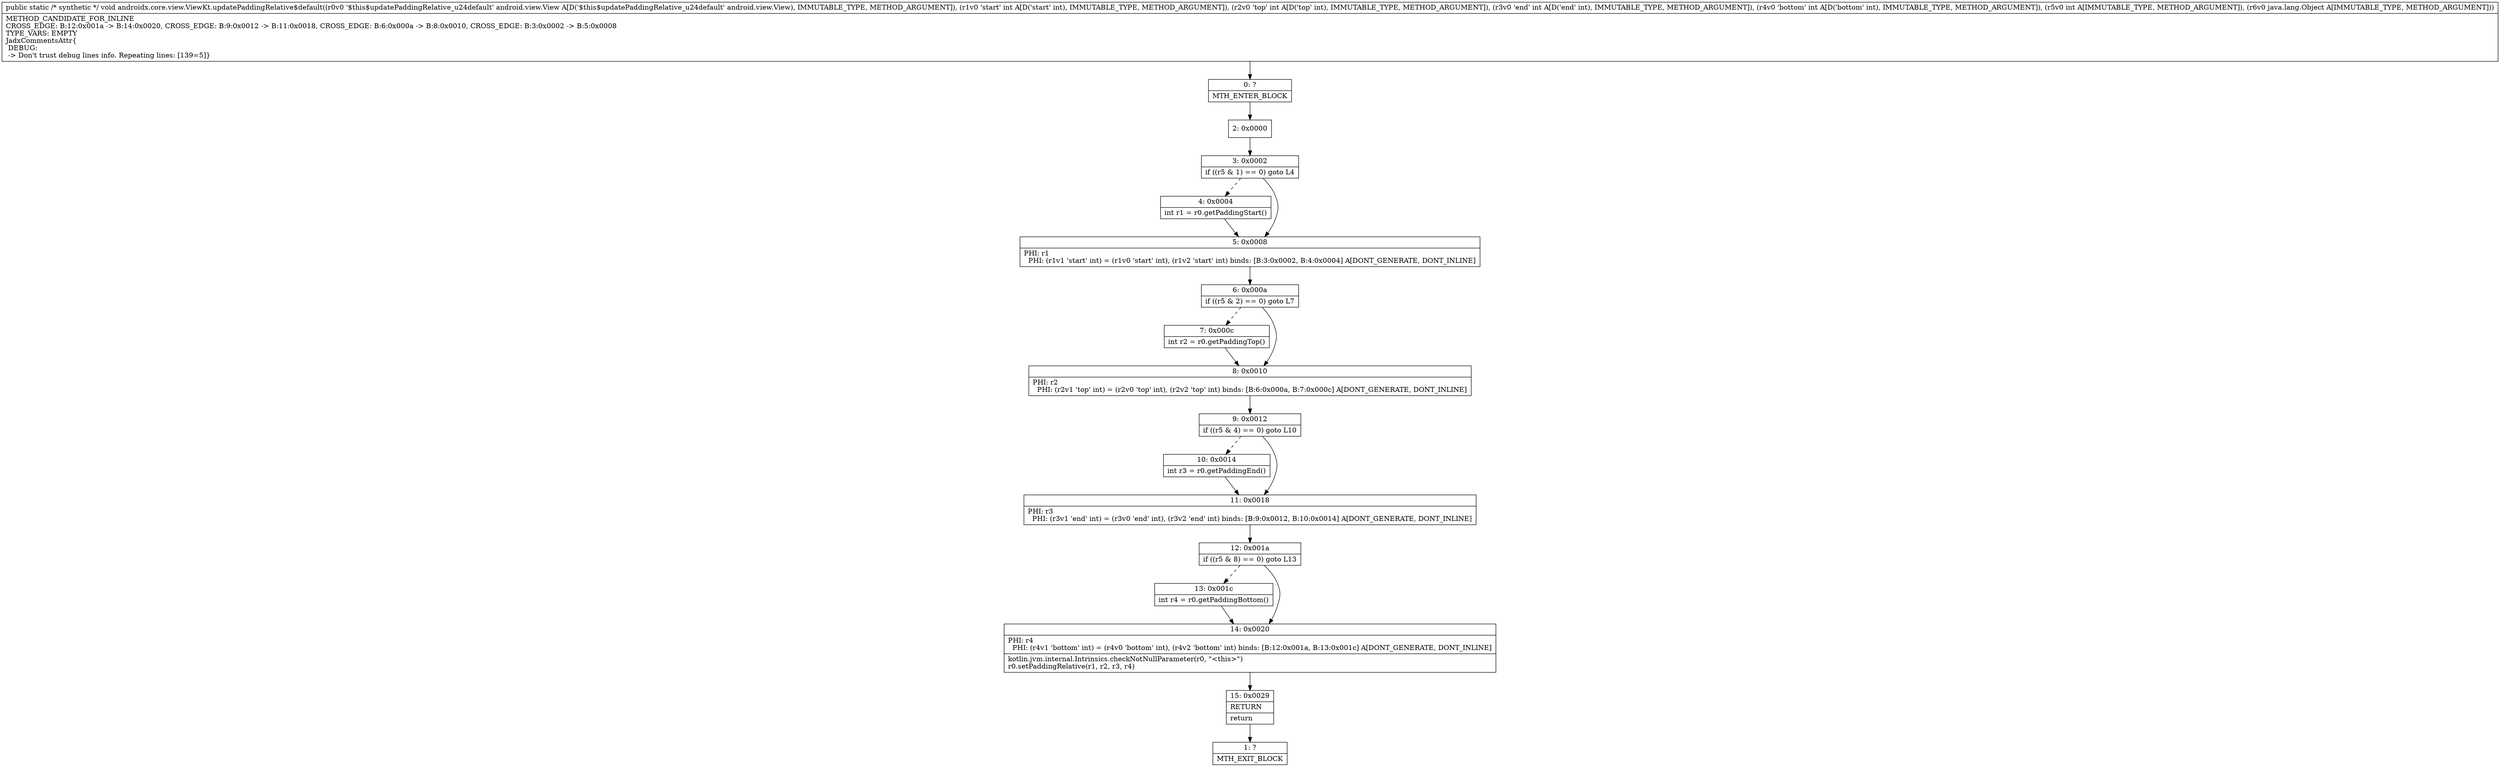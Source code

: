 digraph "CFG forandroidx.core.view.ViewKt.updatePaddingRelative$default(Landroid\/view\/View;IIIIILjava\/lang\/Object;)V" {
Node_0 [shape=record,label="{0\:\ ?|MTH_ENTER_BLOCK\l}"];
Node_2 [shape=record,label="{2\:\ 0x0000}"];
Node_3 [shape=record,label="{3\:\ 0x0002|if ((r5 & 1) == 0) goto L4\l}"];
Node_4 [shape=record,label="{4\:\ 0x0004|int r1 = r0.getPaddingStart()\l}"];
Node_5 [shape=record,label="{5\:\ 0x0008|PHI: r1 \l  PHI: (r1v1 'start' int) = (r1v0 'start' int), (r1v2 'start' int) binds: [B:3:0x0002, B:4:0x0004] A[DONT_GENERATE, DONT_INLINE]\l}"];
Node_6 [shape=record,label="{6\:\ 0x000a|if ((r5 & 2) == 0) goto L7\l}"];
Node_7 [shape=record,label="{7\:\ 0x000c|int r2 = r0.getPaddingTop()\l}"];
Node_8 [shape=record,label="{8\:\ 0x0010|PHI: r2 \l  PHI: (r2v1 'top' int) = (r2v0 'top' int), (r2v2 'top' int) binds: [B:6:0x000a, B:7:0x000c] A[DONT_GENERATE, DONT_INLINE]\l}"];
Node_9 [shape=record,label="{9\:\ 0x0012|if ((r5 & 4) == 0) goto L10\l}"];
Node_10 [shape=record,label="{10\:\ 0x0014|int r3 = r0.getPaddingEnd()\l}"];
Node_11 [shape=record,label="{11\:\ 0x0018|PHI: r3 \l  PHI: (r3v1 'end' int) = (r3v0 'end' int), (r3v2 'end' int) binds: [B:9:0x0012, B:10:0x0014] A[DONT_GENERATE, DONT_INLINE]\l}"];
Node_12 [shape=record,label="{12\:\ 0x001a|if ((r5 & 8) == 0) goto L13\l}"];
Node_13 [shape=record,label="{13\:\ 0x001c|int r4 = r0.getPaddingBottom()\l}"];
Node_14 [shape=record,label="{14\:\ 0x0020|PHI: r4 \l  PHI: (r4v1 'bottom' int) = (r4v0 'bottom' int), (r4v2 'bottom' int) binds: [B:12:0x001a, B:13:0x001c] A[DONT_GENERATE, DONT_INLINE]\l|kotlin.jvm.internal.Intrinsics.checkNotNullParameter(r0, \"\<this\>\")\lr0.setPaddingRelative(r1, r2, r3, r4)\l}"];
Node_15 [shape=record,label="{15\:\ 0x0029|RETURN\l|return\l}"];
Node_1 [shape=record,label="{1\:\ ?|MTH_EXIT_BLOCK\l}"];
MethodNode[shape=record,label="{public static \/* synthetic *\/ void androidx.core.view.ViewKt.updatePaddingRelative$default((r0v0 '$this$updatePaddingRelative_u24default' android.view.View A[D('$this$updatePaddingRelative_u24default' android.view.View), IMMUTABLE_TYPE, METHOD_ARGUMENT]), (r1v0 'start' int A[D('start' int), IMMUTABLE_TYPE, METHOD_ARGUMENT]), (r2v0 'top' int A[D('top' int), IMMUTABLE_TYPE, METHOD_ARGUMENT]), (r3v0 'end' int A[D('end' int), IMMUTABLE_TYPE, METHOD_ARGUMENT]), (r4v0 'bottom' int A[D('bottom' int), IMMUTABLE_TYPE, METHOD_ARGUMENT]), (r5v0 int A[IMMUTABLE_TYPE, METHOD_ARGUMENT]), (r6v0 java.lang.Object A[IMMUTABLE_TYPE, METHOD_ARGUMENT]))  | METHOD_CANDIDATE_FOR_INLINE\lCROSS_EDGE: B:12:0x001a \-\> B:14:0x0020, CROSS_EDGE: B:9:0x0012 \-\> B:11:0x0018, CROSS_EDGE: B:6:0x000a \-\> B:8:0x0010, CROSS_EDGE: B:3:0x0002 \-\> B:5:0x0008\lTYPE_VARS: EMPTY\lJadxCommentsAttr\{\l DEBUG: \l \-\> Don't trust debug lines info. Repeating lines: [139=5]\}\l}"];
MethodNode -> Node_0;Node_0 -> Node_2;
Node_2 -> Node_3;
Node_3 -> Node_4[style=dashed];
Node_3 -> Node_5;
Node_4 -> Node_5;
Node_5 -> Node_6;
Node_6 -> Node_7[style=dashed];
Node_6 -> Node_8;
Node_7 -> Node_8;
Node_8 -> Node_9;
Node_9 -> Node_10[style=dashed];
Node_9 -> Node_11;
Node_10 -> Node_11;
Node_11 -> Node_12;
Node_12 -> Node_13[style=dashed];
Node_12 -> Node_14;
Node_13 -> Node_14;
Node_14 -> Node_15;
Node_15 -> Node_1;
}


